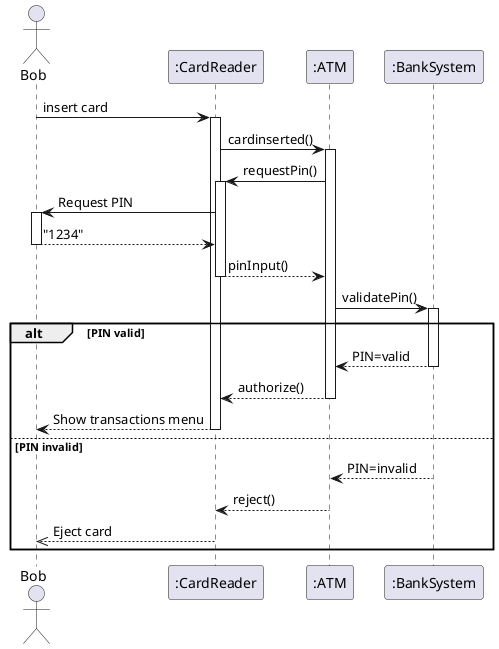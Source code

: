@startuml
actor Bob order 10
participant ":CardReader" as Card order 20
participant ":ATM" as ATM order 30
participant ":BankSystem" as Bank order 40

Bob -> Card++ : insert card
Card -> ATM++ : cardinserted()
ATM -> Card++ : requestPin()
Card -> Bob++ : Request PIN
return "1234"
return pinInput()
ATM -> Bank++: validatePin()

alt PIN valid

    return PIN=valid
    return authorize()
    return Show transactions menu

else PIN invalid

    Bank --> ATM: PIN=invalid
    ATM --> Card: reject()
    Card -->> Bob: Eject card

end
@enduml